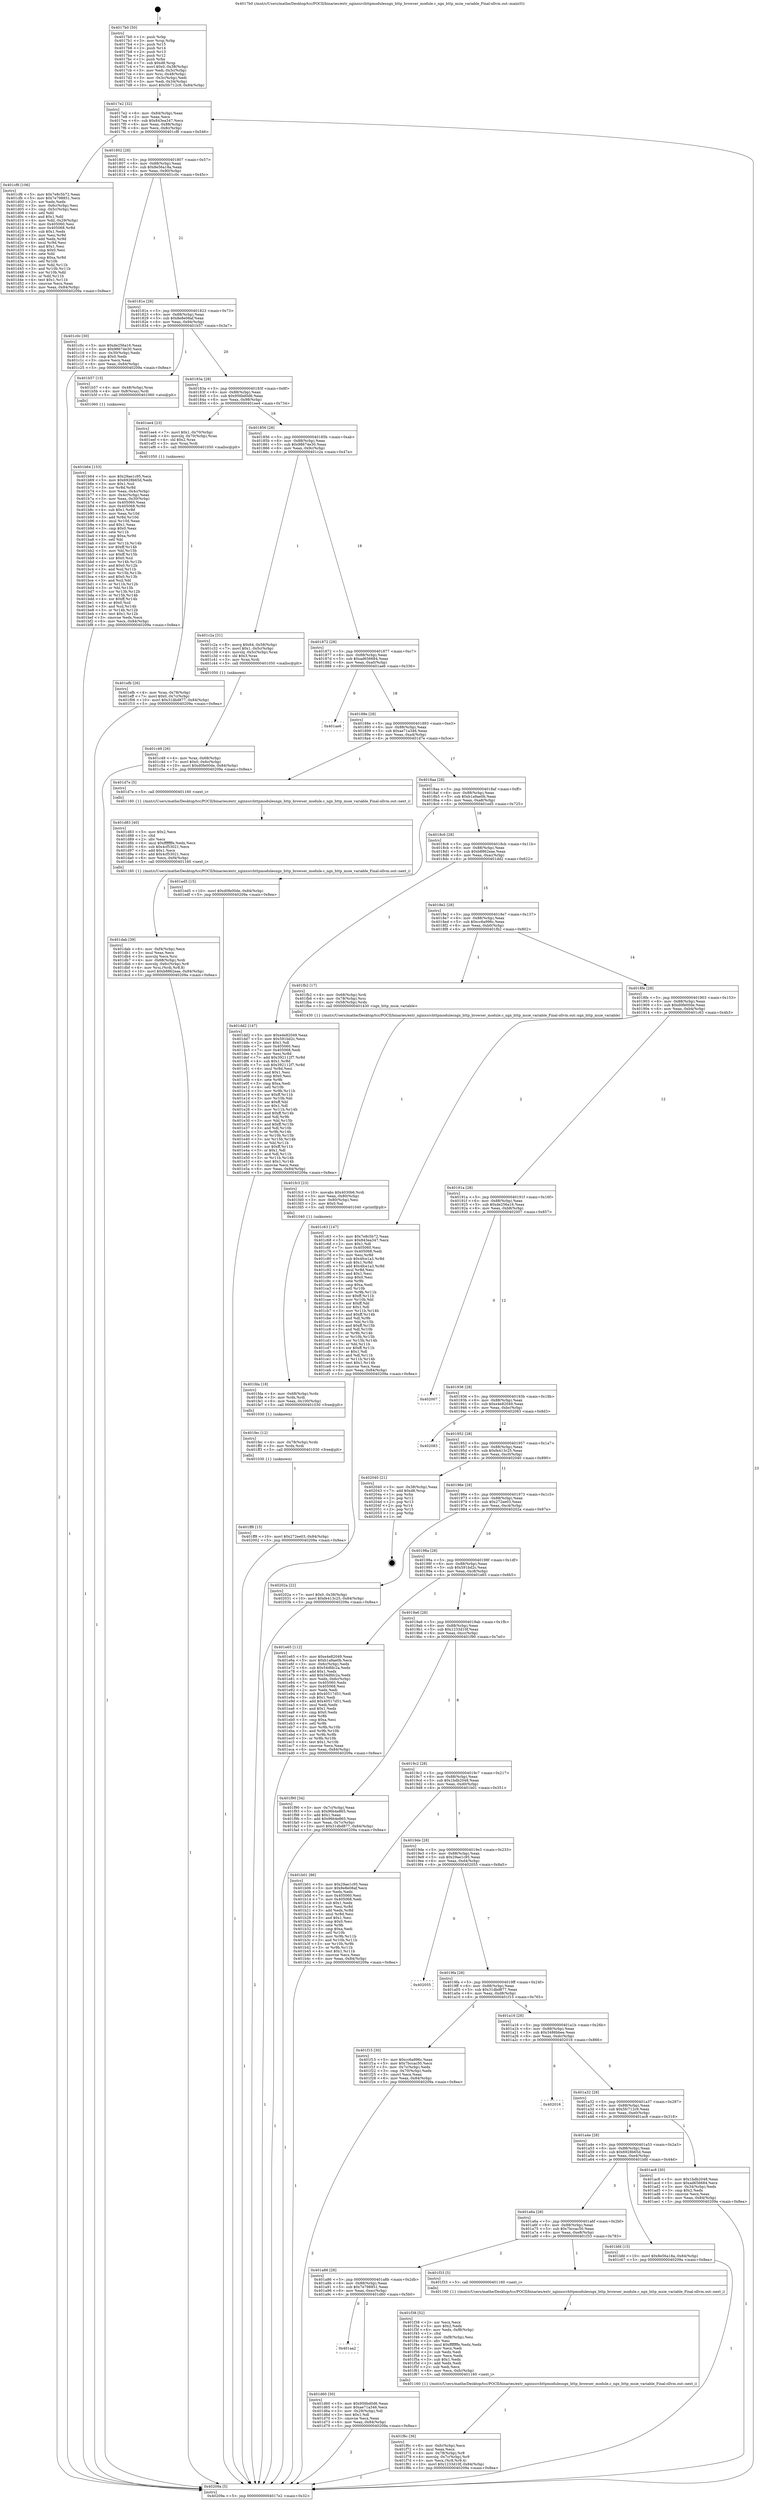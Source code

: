 digraph "0x4017b0" {
  label = "0x4017b0 (/mnt/c/Users/mathe/Desktop/tcc/POCII/binaries/extr_nginxsrchttpmodulesngx_http_browser_module.c_ngx_http_msie_variable_Final-ollvm.out::main(0))"
  labelloc = "t"
  node[shape=record]

  Entry [label="",width=0.3,height=0.3,shape=circle,fillcolor=black,style=filled]
  "0x4017e2" [label="{
     0x4017e2 [32]\l
     | [instrs]\l
     &nbsp;&nbsp;0x4017e2 \<+6\>: mov -0x84(%rbp),%eax\l
     &nbsp;&nbsp;0x4017e8 \<+2\>: mov %eax,%ecx\l
     &nbsp;&nbsp;0x4017ea \<+6\>: sub $0x843ea347,%ecx\l
     &nbsp;&nbsp;0x4017f0 \<+6\>: mov %eax,-0x88(%rbp)\l
     &nbsp;&nbsp;0x4017f6 \<+6\>: mov %ecx,-0x8c(%rbp)\l
     &nbsp;&nbsp;0x4017fc \<+6\>: je 0000000000401cf6 \<main+0x546\>\l
  }"]
  "0x401cf6" [label="{
     0x401cf6 [106]\l
     | [instrs]\l
     &nbsp;&nbsp;0x401cf6 \<+5\>: mov $0x7e8c5b72,%eax\l
     &nbsp;&nbsp;0x401cfb \<+5\>: mov $0x7e798851,%ecx\l
     &nbsp;&nbsp;0x401d00 \<+2\>: xor %edx,%edx\l
     &nbsp;&nbsp;0x401d02 \<+3\>: mov -0x6c(%rbp),%esi\l
     &nbsp;&nbsp;0x401d05 \<+3\>: cmp -0x5c(%rbp),%esi\l
     &nbsp;&nbsp;0x401d08 \<+4\>: setl %dil\l
     &nbsp;&nbsp;0x401d0c \<+4\>: and $0x1,%dil\l
     &nbsp;&nbsp;0x401d10 \<+4\>: mov %dil,-0x29(%rbp)\l
     &nbsp;&nbsp;0x401d14 \<+7\>: mov 0x405060,%esi\l
     &nbsp;&nbsp;0x401d1b \<+8\>: mov 0x405068,%r8d\l
     &nbsp;&nbsp;0x401d23 \<+3\>: sub $0x1,%edx\l
     &nbsp;&nbsp;0x401d26 \<+3\>: mov %esi,%r9d\l
     &nbsp;&nbsp;0x401d29 \<+3\>: add %edx,%r9d\l
     &nbsp;&nbsp;0x401d2c \<+4\>: imul %r9d,%esi\l
     &nbsp;&nbsp;0x401d30 \<+3\>: and $0x1,%esi\l
     &nbsp;&nbsp;0x401d33 \<+3\>: cmp $0x0,%esi\l
     &nbsp;&nbsp;0x401d36 \<+4\>: sete %dil\l
     &nbsp;&nbsp;0x401d3a \<+4\>: cmp $0xa,%r8d\l
     &nbsp;&nbsp;0x401d3e \<+4\>: setl %r10b\l
     &nbsp;&nbsp;0x401d42 \<+3\>: mov %dil,%r11b\l
     &nbsp;&nbsp;0x401d45 \<+3\>: and %r10b,%r11b\l
     &nbsp;&nbsp;0x401d48 \<+3\>: xor %r10b,%dil\l
     &nbsp;&nbsp;0x401d4b \<+3\>: or %dil,%r11b\l
     &nbsp;&nbsp;0x401d4e \<+4\>: test $0x1,%r11b\l
     &nbsp;&nbsp;0x401d52 \<+3\>: cmovne %ecx,%eax\l
     &nbsp;&nbsp;0x401d55 \<+6\>: mov %eax,-0x84(%rbp)\l
     &nbsp;&nbsp;0x401d5b \<+5\>: jmp 000000000040209a \<main+0x8ea\>\l
  }"]
  "0x401802" [label="{
     0x401802 [28]\l
     | [instrs]\l
     &nbsp;&nbsp;0x401802 \<+5\>: jmp 0000000000401807 \<main+0x57\>\l
     &nbsp;&nbsp;0x401807 \<+6\>: mov -0x88(%rbp),%eax\l
     &nbsp;&nbsp;0x40180d \<+5\>: sub $0x8e56a18a,%eax\l
     &nbsp;&nbsp;0x401812 \<+6\>: mov %eax,-0x90(%rbp)\l
     &nbsp;&nbsp;0x401818 \<+6\>: je 0000000000401c0c \<main+0x45c\>\l
  }"]
  Exit [label="",width=0.3,height=0.3,shape=circle,fillcolor=black,style=filled,peripheries=2]
  "0x401c0c" [label="{
     0x401c0c [30]\l
     | [instrs]\l
     &nbsp;&nbsp;0x401c0c \<+5\>: mov $0xde256a16,%eax\l
     &nbsp;&nbsp;0x401c11 \<+5\>: mov $0x98674e30,%ecx\l
     &nbsp;&nbsp;0x401c16 \<+3\>: mov -0x30(%rbp),%edx\l
     &nbsp;&nbsp;0x401c19 \<+3\>: cmp $0x0,%edx\l
     &nbsp;&nbsp;0x401c1c \<+3\>: cmove %ecx,%eax\l
     &nbsp;&nbsp;0x401c1f \<+6\>: mov %eax,-0x84(%rbp)\l
     &nbsp;&nbsp;0x401c25 \<+5\>: jmp 000000000040209a \<main+0x8ea\>\l
  }"]
  "0x40181e" [label="{
     0x40181e [28]\l
     | [instrs]\l
     &nbsp;&nbsp;0x40181e \<+5\>: jmp 0000000000401823 \<main+0x73\>\l
     &nbsp;&nbsp;0x401823 \<+6\>: mov -0x88(%rbp),%eax\l
     &nbsp;&nbsp;0x401829 \<+5\>: sub $0x8e8e08af,%eax\l
     &nbsp;&nbsp;0x40182e \<+6\>: mov %eax,-0x94(%rbp)\l
     &nbsp;&nbsp;0x401834 \<+6\>: je 0000000000401b57 \<main+0x3a7\>\l
  }"]
  "0x401ff8" [label="{
     0x401ff8 [15]\l
     | [instrs]\l
     &nbsp;&nbsp;0x401ff8 \<+10\>: movl $0x272ee03,-0x84(%rbp)\l
     &nbsp;&nbsp;0x402002 \<+5\>: jmp 000000000040209a \<main+0x8ea\>\l
  }"]
  "0x401b57" [label="{
     0x401b57 [13]\l
     | [instrs]\l
     &nbsp;&nbsp;0x401b57 \<+4\>: mov -0x48(%rbp),%rax\l
     &nbsp;&nbsp;0x401b5b \<+4\>: mov 0x8(%rax),%rdi\l
     &nbsp;&nbsp;0x401b5f \<+5\>: call 0000000000401060 \<atoi@plt\>\l
     | [calls]\l
     &nbsp;&nbsp;0x401060 \{1\} (unknown)\l
  }"]
  "0x40183a" [label="{
     0x40183a [28]\l
     | [instrs]\l
     &nbsp;&nbsp;0x40183a \<+5\>: jmp 000000000040183f \<main+0x8f\>\l
     &nbsp;&nbsp;0x40183f \<+6\>: mov -0x88(%rbp),%eax\l
     &nbsp;&nbsp;0x401845 \<+5\>: sub $0x956bd0d6,%eax\l
     &nbsp;&nbsp;0x40184a \<+6\>: mov %eax,-0x98(%rbp)\l
     &nbsp;&nbsp;0x401850 \<+6\>: je 0000000000401ee4 \<main+0x734\>\l
  }"]
  "0x401fec" [label="{
     0x401fec [12]\l
     | [instrs]\l
     &nbsp;&nbsp;0x401fec \<+4\>: mov -0x78(%rbp),%rdx\l
     &nbsp;&nbsp;0x401ff0 \<+3\>: mov %rdx,%rdi\l
     &nbsp;&nbsp;0x401ff3 \<+5\>: call 0000000000401030 \<free@plt\>\l
     | [calls]\l
     &nbsp;&nbsp;0x401030 \{1\} (unknown)\l
  }"]
  "0x401ee4" [label="{
     0x401ee4 [23]\l
     | [instrs]\l
     &nbsp;&nbsp;0x401ee4 \<+7\>: movl $0x1,-0x70(%rbp)\l
     &nbsp;&nbsp;0x401eeb \<+4\>: movslq -0x70(%rbp),%rax\l
     &nbsp;&nbsp;0x401eef \<+4\>: shl $0x2,%rax\l
     &nbsp;&nbsp;0x401ef3 \<+3\>: mov %rax,%rdi\l
     &nbsp;&nbsp;0x401ef6 \<+5\>: call 0000000000401050 \<malloc@plt\>\l
     | [calls]\l
     &nbsp;&nbsp;0x401050 \{1\} (unknown)\l
  }"]
  "0x401856" [label="{
     0x401856 [28]\l
     | [instrs]\l
     &nbsp;&nbsp;0x401856 \<+5\>: jmp 000000000040185b \<main+0xab\>\l
     &nbsp;&nbsp;0x40185b \<+6\>: mov -0x88(%rbp),%eax\l
     &nbsp;&nbsp;0x401861 \<+5\>: sub $0x98674e30,%eax\l
     &nbsp;&nbsp;0x401866 \<+6\>: mov %eax,-0x9c(%rbp)\l
     &nbsp;&nbsp;0x40186c \<+6\>: je 0000000000401c2a \<main+0x47a\>\l
  }"]
  "0x401fda" [label="{
     0x401fda [18]\l
     | [instrs]\l
     &nbsp;&nbsp;0x401fda \<+4\>: mov -0x68(%rbp),%rdx\l
     &nbsp;&nbsp;0x401fde \<+3\>: mov %rdx,%rdi\l
     &nbsp;&nbsp;0x401fe1 \<+6\>: mov %eax,-0x100(%rbp)\l
     &nbsp;&nbsp;0x401fe7 \<+5\>: call 0000000000401030 \<free@plt\>\l
     | [calls]\l
     &nbsp;&nbsp;0x401030 \{1\} (unknown)\l
  }"]
  "0x401c2a" [label="{
     0x401c2a [31]\l
     | [instrs]\l
     &nbsp;&nbsp;0x401c2a \<+8\>: movq $0x64,-0x58(%rbp)\l
     &nbsp;&nbsp;0x401c32 \<+7\>: movl $0x1,-0x5c(%rbp)\l
     &nbsp;&nbsp;0x401c39 \<+4\>: movslq -0x5c(%rbp),%rax\l
     &nbsp;&nbsp;0x401c3d \<+4\>: shl $0x3,%rax\l
     &nbsp;&nbsp;0x401c41 \<+3\>: mov %rax,%rdi\l
     &nbsp;&nbsp;0x401c44 \<+5\>: call 0000000000401050 \<malloc@plt\>\l
     | [calls]\l
     &nbsp;&nbsp;0x401050 \{1\} (unknown)\l
  }"]
  "0x401872" [label="{
     0x401872 [28]\l
     | [instrs]\l
     &nbsp;&nbsp;0x401872 \<+5\>: jmp 0000000000401877 \<main+0xc7\>\l
     &nbsp;&nbsp;0x401877 \<+6\>: mov -0x88(%rbp),%eax\l
     &nbsp;&nbsp;0x40187d \<+5\>: sub $0xad656684,%eax\l
     &nbsp;&nbsp;0x401882 \<+6\>: mov %eax,-0xa0(%rbp)\l
     &nbsp;&nbsp;0x401888 \<+6\>: je 0000000000401ae6 \<main+0x336\>\l
  }"]
  "0x401fc3" [label="{
     0x401fc3 [23]\l
     | [instrs]\l
     &nbsp;&nbsp;0x401fc3 \<+10\>: movabs $0x4030b6,%rdi\l
     &nbsp;&nbsp;0x401fcd \<+3\>: mov %eax,-0x80(%rbp)\l
     &nbsp;&nbsp;0x401fd0 \<+3\>: mov -0x80(%rbp),%esi\l
     &nbsp;&nbsp;0x401fd3 \<+2\>: mov $0x0,%al\l
     &nbsp;&nbsp;0x401fd5 \<+5\>: call 0000000000401040 \<printf@plt\>\l
     | [calls]\l
     &nbsp;&nbsp;0x401040 \{1\} (unknown)\l
  }"]
  "0x401ae6" [label="{
     0x401ae6\l
  }", style=dashed]
  "0x40188e" [label="{
     0x40188e [28]\l
     | [instrs]\l
     &nbsp;&nbsp;0x40188e \<+5\>: jmp 0000000000401893 \<main+0xe3\>\l
     &nbsp;&nbsp;0x401893 \<+6\>: mov -0x88(%rbp),%eax\l
     &nbsp;&nbsp;0x401899 \<+5\>: sub $0xae71a346,%eax\l
     &nbsp;&nbsp;0x40189e \<+6\>: mov %eax,-0xa4(%rbp)\l
     &nbsp;&nbsp;0x4018a4 \<+6\>: je 0000000000401d7e \<main+0x5ce\>\l
  }"]
  "0x401f6c" [label="{
     0x401f6c [36]\l
     | [instrs]\l
     &nbsp;&nbsp;0x401f6c \<+6\>: mov -0xfc(%rbp),%ecx\l
     &nbsp;&nbsp;0x401f72 \<+3\>: imul %eax,%ecx\l
     &nbsp;&nbsp;0x401f75 \<+4\>: mov -0x78(%rbp),%r8\l
     &nbsp;&nbsp;0x401f79 \<+4\>: movslq -0x7c(%rbp),%r9\l
     &nbsp;&nbsp;0x401f7d \<+4\>: mov %ecx,(%r8,%r9,4)\l
     &nbsp;&nbsp;0x401f81 \<+10\>: movl $0x1233d10f,-0x84(%rbp)\l
     &nbsp;&nbsp;0x401f8b \<+5\>: jmp 000000000040209a \<main+0x8ea\>\l
  }"]
  "0x401d7e" [label="{
     0x401d7e [5]\l
     | [instrs]\l
     &nbsp;&nbsp;0x401d7e \<+5\>: call 0000000000401160 \<next_i\>\l
     | [calls]\l
     &nbsp;&nbsp;0x401160 \{1\} (/mnt/c/Users/mathe/Desktop/tcc/POCII/binaries/extr_nginxsrchttpmodulesngx_http_browser_module.c_ngx_http_msie_variable_Final-ollvm.out::next_i)\l
  }"]
  "0x4018aa" [label="{
     0x4018aa [28]\l
     | [instrs]\l
     &nbsp;&nbsp;0x4018aa \<+5\>: jmp 00000000004018af \<main+0xff\>\l
     &nbsp;&nbsp;0x4018af \<+6\>: mov -0x88(%rbp),%eax\l
     &nbsp;&nbsp;0x4018b5 \<+5\>: sub $0xb1a9ae0b,%eax\l
     &nbsp;&nbsp;0x4018ba \<+6\>: mov %eax,-0xa8(%rbp)\l
     &nbsp;&nbsp;0x4018c0 \<+6\>: je 0000000000401ed5 \<main+0x725\>\l
  }"]
  "0x401f38" [label="{
     0x401f38 [52]\l
     | [instrs]\l
     &nbsp;&nbsp;0x401f38 \<+2\>: xor %ecx,%ecx\l
     &nbsp;&nbsp;0x401f3a \<+5\>: mov $0x2,%edx\l
     &nbsp;&nbsp;0x401f3f \<+6\>: mov %edx,-0xf8(%rbp)\l
     &nbsp;&nbsp;0x401f45 \<+1\>: cltd\l
     &nbsp;&nbsp;0x401f46 \<+6\>: mov -0xf8(%rbp),%esi\l
     &nbsp;&nbsp;0x401f4c \<+2\>: idiv %esi\l
     &nbsp;&nbsp;0x401f4e \<+6\>: imul $0xfffffffe,%edx,%edx\l
     &nbsp;&nbsp;0x401f54 \<+2\>: mov %ecx,%edi\l
     &nbsp;&nbsp;0x401f56 \<+2\>: sub %edx,%edi\l
     &nbsp;&nbsp;0x401f58 \<+2\>: mov %ecx,%edx\l
     &nbsp;&nbsp;0x401f5a \<+3\>: sub $0x1,%edx\l
     &nbsp;&nbsp;0x401f5d \<+2\>: add %edx,%edi\l
     &nbsp;&nbsp;0x401f5f \<+2\>: sub %edi,%ecx\l
     &nbsp;&nbsp;0x401f61 \<+6\>: mov %ecx,-0xfc(%rbp)\l
     &nbsp;&nbsp;0x401f67 \<+5\>: call 0000000000401160 \<next_i\>\l
     | [calls]\l
     &nbsp;&nbsp;0x401160 \{1\} (/mnt/c/Users/mathe/Desktop/tcc/POCII/binaries/extr_nginxsrchttpmodulesngx_http_browser_module.c_ngx_http_msie_variable_Final-ollvm.out::next_i)\l
  }"]
  "0x401ed5" [label="{
     0x401ed5 [15]\l
     | [instrs]\l
     &nbsp;&nbsp;0x401ed5 \<+10\>: movl $0xd0fe00de,-0x84(%rbp)\l
     &nbsp;&nbsp;0x401edf \<+5\>: jmp 000000000040209a \<main+0x8ea\>\l
  }"]
  "0x4018c6" [label="{
     0x4018c6 [28]\l
     | [instrs]\l
     &nbsp;&nbsp;0x4018c6 \<+5\>: jmp 00000000004018cb \<main+0x11b\>\l
     &nbsp;&nbsp;0x4018cb \<+6\>: mov -0x88(%rbp),%eax\l
     &nbsp;&nbsp;0x4018d1 \<+5\>: sub $0xb8862eae,%eax\l
     &nbsp;&nbsp;0x4018d6 \<+6\>: mov %eax,-0xac(%rbp)\l
     &nbsp;&nbsp;0x4018dc \<+6\>: je 0000000000401dd2 \<main+0x622\>\l
  }"]
  "0x401efb" [label="{
     0x401efb [26]\l
     | [instrs]\l
     &nbsp;&nbsp;0x401efb \<+4\>: mov %rax,-0x78(%rbp)\l
     &nbsp;&nbsp;0x401eff \<+7\>: movl $0x0,-0x7c(%rbp)\l
     &nbsp;&nbsp;0x401f06 \<+10\>: movl $0x31dbd877,-0x84(%rbp)\l
     &nbsp;&nbsp;0x401f10 \<+5\>: jmp 000000000040209a \<main+0x8ea\>\l
  }"]
  "0x401dd2" [label="{
     0x401dd2 [147]\l
     | [instrs]\l
     &nbsp;&nbsp;0x401dd2 \<+5\>: mov $0xe4e82049,%eax\l
     &nbsp;&nbsp;0x401dd7 \<+5\>: mov $0x591bd2c,%ecx\l
     &nbsp;&nbsp;0x401ddc \<+2\>: mov $0x1,%dl\l
     &nbsp;&nbsp;0x401dde \<+7\>: mov 0x405060,%esi\l
     &nbsp;&nbsp;0x401de5 \<+7\>: mov 0x405068,%edi\l
     &nbsp;&nbsp;0x401dec \<+3\>: mov %esi,%r8d\l
     &nbsp;&nbsp;0x401def \<+7\>: add $0x392112f7,%r8d\l
     &nbsp;&nbsp;0x401df6 \<+4\>: sub $0x1,%r8d\l
     &nbsp;&nbsp;0x401dfa \<+7\>: sub $0x392112f7,%r8d\l
     &nbsp;&nbsp;0x401e01 \<+4\>: imul %r8d,%esi\l
     &nbsp;&nbsp;0x401e05 \<+3\>: and $0x1,%esi\l
     &nbsp;&nbsp;0x401e08 \<+3\>: cmp $0x0,%esi\l
     &nbsp;&nbsp;0x401e0b \<+4\>: sete %r9b\l
     &nbsp;&nbsp;0x401e0f \<+3\>: cmp $0xa,%edi\l
     &nbsp;&nbsp;0x401e12 \<+4\>: setl %r10b\l
     &nbsp;&nbsp;0x401e16 \<+3\>: mov %r9b,%r11b\l
     &nbsp;&nbsp;0x401e19 \<+4\>: xor $0xff,%r11b\l
     &nbsp;&nbsp;0x401e1d \<+3\>: mov %r10b,%bl\l
     &nbsp;&nbsp;0x401e20 \<+3\>: xor $0xff,%bl\l
     &nbsp;&nbsp;0x401e23 \<+3\>: xor $0x1,%dl\l
     &nbsp;&nbsp;0x401e26 \<+3\>: mov %r11b,%r14b\l
     &nbsp;&nbsp;0x401e29 \<+4\>: and $0xff,%r14b\l
     &nbsp;&nbsp;0x401e2d \<+3\>: and %dl,%r9b\l
     &nbsp;&nbsp;0x401e30 \<+3\>: mov %bl,%r15b\l
     &nbsp;&nbsp;0x401e33 \<+4\>: and $0xff,%r15b\l
     &nbsp;&nbsp;0x401e37 \<+3\>: and %dl,%r10b\l
     &nbsp;&nbsp;0x401e3a \<+3\>: or %r9b,%r14b\l
     &nbsp;&nbsp;0x401e3d \<+3\>: or %r10b,%r15b\l
     &nbsp;&nbsp;0x401e40 \<+3\>: xor %r15b,%r14b\l
     &nbsp;&nbsp;0x401e43 \<+3\>: or %bl,%r11b\l
     &nbsp;&nbsp;0x401e46 \<+4\>: xor $0xff,%r11b\l
     &nbsp;&nbsp;0x401e4a \<+3\>: or $0x1,%dl\l
     &nbsp;&nbsp;0x401e4d \<+3\>: and %dl,%r11b\l
     &nbsp;&nbsp;0x401e50 \<+3\>: or %r11b,%r14b\l
     &nbsp;&nbsp;0x401e53 \<+4\>: test $0x1,%r14b\l
     &nbsp;&nbsp;0x401e57 \<+3\>: cmovne %ecx,%eax\l
     &nbsp;&nbsp;0x401e5a \<+6\>: mov %eax,-0x84(%rbp)\l
     &nbsp;&nbsp;0x401e60 \<+5\>: jmp 000000000040209a \<main+0x8ea\>\l
  }"]
  "0x4018e2" [label="{
     0x4018e2 [28]\l
     | [instrs]\l
     &nbsp;&nbsp;0x4018e2 \<+5\>: jmp 00000000004018e7 \<main+0x137\>\l
     &nbsp;&nbsp;0x4018e7 \<+6\>: mov -0x88(%rbp),%eax\l
     &nbsp;&nbsp;0x4018ed \<+5\>: sub $0xcc6a996c,%eax\l
     &nbsp;&nbsp;0x4018f2 \<+6\>: mov %eax,-0xb0(%rbp)\l
     &nbsp;&nbsp;0x4018f8 \<+6\>: je 0000000000401fb2 \<main+0x802\>\l
  }"]
  "0x401dab" [label="{
     0x401dab [39]\l
     | [instrs]\l
     &nbsp;&nbsp;0x401dab \<+6\>: mov -0xf4(%rbp),%ecx\l
     &nbsp;&nbsp;0x401db1 \<+3\>: imul %eax,%ecx\l
     &nbsp;&nbsp;0x401db4 \<+3\>: movslq %ecx,%rsi\l
     &nbsp;&nbsp;0x401db7 \<+4\>: mov -0x68(%rbp),%rdi\l
     &nbsp;&nbsp;0x401dbb \<+4\>: movslq -0x6c(%rbp),%r8\l
     &nbsp;&nbsp;0x401dbf \<+4\>: mov %rsi,(%rdi,%r8,8)\l
     &nbsp;&nbsp;0x401dc3 \<+10\>: movl $0xb8862eae,-0x84(%rbp)\l
     &nbsp;&nbsp;0x401dcd \<+5\>: jmp 000000000040209a \<main+0x8ea\>\l
  }"]
  "0x401fb2" [label="{
     0x401fb2 [17]\l
     | [instrs]\l
     &nbsp;&nbsp;0x401fb2 \<+4\>: mov -0x68(%rbp),%rdi\l
     &nbsp;&nbsp;0x401fb6 \<+4\>: mov -0x78(%rbp),%rsi\l
     &nbsp;&nbsp;0x401fba \<+4\>: mov -0x58(%rbp),%rdx\l
     &nbsp;&nbsp;0x401fbe \<+5\>: call 0000000000401430 \<ngx_http_msie_variable\>\l
     | [calls]\l
     &nbsp;&nbsp;0x401430 \{1\} (/mnt/c/Users/mathe/Desktop/tcc/POCII/binaries/extr_nginxsrchttpmodulesngx_http_browser_module.c_ngx_http_msie_variable_Final-ollvm.out::ngx_http_msie_variable)\l
  }"]
  "0x4018fe" [label="{
     0x4018fe [28]\l
     | [instrs]\l
     &nbsp;&nbsp;0x4018fe \<+5\>: jmp 0000000000401903 \<main+0x153\>\l
     &nbsp;&nbsp;0x401903 \<+6\>: mov -0x88(%rbp),%eax\l
     &nbsp;&nbsp;0x401909 \<+5\>: sub $0xd0fe00de,%eax\l
     &nbsp;&nbsp;0x40190e \<+6\>: mov %eax,-0xb4(%rbp)\l
     &nbsp;&nbsp;0x401914 \<+6\>: je 0000000000401c63 \<main+0x4b3\>\l
  }"]
  "0x401d83" [label="{
     0x401d83 [40]\l
     | [instrs]\l
     &nbsp;&nbsp;0x401d83 \<+5\>: mov $0x2,%ecx\l
     &nbsp;&nbsp;0x401d88 \<+1\>: cltd\l
     &nbsp;&nbsp;0x401d89 \<+2\>: idiv %ecx\l
     &nbsp;&nbsp;0x401d8b \<+6\>: imul $0xfffffffe,%edx,%ecx\l
     &nbsp;&nbsp;0x401d91 \<+6\>: sub $0x4cf53021,%ecx\l
     &nbsp;&nbsp;0x401d97 \<+3\>: add $0x1,%ecx\l
     &nbsp;&nbsp;0x401d9a \<+6\>: add $0x4cf53021,%ecx\l
     &nbsp;&nbsp;0x401da0 \<+6\>: mov %ecx,-0xf4(%rbp)\l
     &nbsp;&nbsp;0x401da6 \<+5\>: call 0000000000401160 \<next_i\>\l
     | [calls]\l
     &nbsp;&nbsp;0x401160 \{1\} (/mnt/c/Users/mathe/Desktop/tcc/POCII/binaries/extr_nginxsrchttpmodulesngx_http_browser_module.c_ngx_http_msie_variable_Final-ollvm.out::next_i)\l
  }"]
  "0x401c63" [label="{
     0x401c63 [147]\l
     | [instrs]\l
     &nbsp;&nbsp;0x401c63 \<+5\>: mov $0x7e8c5b72,%eax\l
     &nbsp;&nbsp;0x401c68 \<+5\>: mov $0x843ea347,%ecx\l
     &nbsp;&nbsp;0x401c6d \<+2\>: mov $0x1,%dl\l
     &nbsp;&nbsp;0x401c6f \<+7\>: mov 0x405060,%esi\l
     &nbsp;&nbsp;0x401c76 \<+7\>: mov 0x405068,%edi\l
     &nbsp;&nbsp;0x401c7d \<+3\>: mov %esi,%r8d\l
     &nbsp;&nbsp;0x401c80 \<+7\>: sub $0x4fce1a3,%r8d\l
     &nbsp;&nbsp;0x401c87 \<+4\>: sub $0x1,%r8d\l
     &nbsp;&nbsp;0x401c8b \<+7\>: add $0x4fce1a3,%r8d\l
     &nbsp;&nbsp;0x401c92 \<+4\>: imul %r8d,%esi\l
     &nbsp;&nbsp;0x401c96 \<+3\>: and $0x1,%esi\l
     &nbsp;&nbsp;0x401c99 \<+3\>: cmp $0x0,%esi\l
     &nbsp;&nbsp;0x401c9c \<+4\>: sete %r9b\l
     &nbsp;&nbsp;0x401ca0 \<+3\>: cmp $0xa,%edi\l
     &nbsp;&nbsp;0x401ca3 \<+4\>: setl %r10b\l
     &nbsp;&nbsp;0x401ca7 \<+3\>: mov %r9b,%r11b\l
     &nbsp;&nbsp;0x401caa \<+4\>: xor $0xff,%r11b\l
     &nbsp;&nbsp;0x401cae \<+3\>: mov %r10b,%bl\l
     &nbsp;&nbsp;0x401cb1 \<+3\>: xor $0xff,%bl\l
     &nbsp;&nbsp;0x401cb4 \<+3\>: xor $0x1,%dl\l
     &nbsp;&nbsp;0x401cb7 \<+3\>: mov %r11b,%r14b\l
     &nbsp;&nbsp;0x401cba \<+4\>: and $0xff,%r14b\l
     &nbsp;&nbsp;0x401cbe \<+3\>: and %dl,%r9b\l
     &nbsp;&nbsp;0x401cc1 \<+3\>: mov %bl,%r15b\l
     &nbsp;&nbsp;0x401cc4 \<+4\>: and $0xff,%r15b\l
     &nbsp;&nbsp;0x401cc8 \<+3\>: and %dl,%r10b\l
     &nbsp;&nbsp;0x401ccb \<+3\>: or %r9b,%r14b\l
     &nbsp;&nbsp;0x401cce \<+3\>: or %r10b,%r15b\l
     &nbsp;&nbsp;0x401cd1 \<+3\>: xor %r15b,%r14b\l
     &nbsp;&nbsp;0x401cd4 \<+3\>: or %bl,%r11b\l
     &nbsp;&nbsp;0x401cd7 \<+4\>: xor $0xff,%r11b\l
     &nbsp;&nbsp;0x401cdb \<+3\>: or $0x1,%dl\l
     &nbsp;&nbsp;0x401cde \<+3\>: and %dl,%r11b\l
     &nbsp;&nbsp;0x401ce1 \<+3\>: or %r11b,%r14b\l
     &nbsp;&nbsp;0x401ce4 \<+4\>: test $0x1,%r14b\l
     &nbsp;&nbsp;0x401ce8 \<+3\>: cmovne %ecx,%eax\l
     &nbsp;&nbsp;0x401ceb \<+6\>: mov %eax,-0x84(%rbp)\l
     &nbsp;&nbsp;0x401cf1 \<+5\>: jmp 000000000040209a \<main+0x8ea\>\l
  }"]
  "0x40191a" [label="{
     0x40191a [28]\l
     | [instrs]\l
     &nbsp;&nbsp;0x40191a \<+5\>: jmp 000000000040191f \<main+0x16f\>\l
     &nbsp;&nbsp;0x40191f \<+6\>: mov -0x88(%rbp),%eax\l
     &nbsp;&nbsp;0x401925 \<+5\>: sub $0xde256a16,%eax\l
     &nbsp;&nbsp;0x40192a \<+6\>: mov %eax,-0xb8(%rbp)\l
     &nbsp;&nbsp;0x401930 \<+6\>: je 0000000000402007 \<main+0x857\>\l
  }"]
  "0x401aa2" [label="{
     0x401aa2\l
  }", style=dashed]
  "0x402007" [label="{
     0x402007\l
  }", style=dashed]
  "0x401936" [label="{
     0x401936 [28]\l
     | [instrs]\l
     &nbsp;&nbsp;0x401936 \<+5\>: jmp 000000000040193b \<main+0x18b\>\l
     &nbsp;&nbsp;0x40193b \<+6\>: mov -0x88(%rbp),%eax\l
     &nbsp;&nbsp;0x401941 \<+5\>: sub $0xe4e82049,%eax\l
     &nbsp;&nbsp;0x401946 \<+6\>: mov %eax,-0xbc(%rbp)\l
     &nbsp;&nbsp;0x40194c \<+6\>: je 0000000000402083 \<main+0x8d3\>\l
  }"]
  "0x401d60" [label="{
     0x401d60 [30]\l
     | [instrs]\l
     &nbsp;&nbsp;0x401d60 \<+5\>: mov $0x956bd0d6,%eax\l
     &nbsp;&nbsp;0x401d65 \<+5\>: mov $0xae71a346,%ecx\l
     &nbsp;&nbsp;0x401d6a \<+3\>: mov -0x29(%rbp),%dl\l
     &nbsp;&nbsp;0x401d6d \<+3\>: test $0x1,%dl\l
     &nbsp;&nbsp;0x401d70 \<+3\>: cmovne %ecx,%eax\l
     &nbsp;&nbsp;0x401d73 \<+6\>: mov %eax,-0x84(%rbp)\l
     &nbsp;&nbsp;0x401d79 \<+5\>: jmp 000000000040209a \<main+0x8ea\>\l
  }"]
  "0x402083" [label="{
     0x402083\l
  }", style=dashed]
  "0x401952" [label="{
     0x401952 [28]\l
     | [instrs]\l
     &nbsp;&nbsp;0x401952 \<+5\>: jmp 0000000000401957 \<main+0x1a7\>\l
     &nbsp;&nbsp;0x401957 \<+6\>: mov -0x88(%rbp),%eax\l
     &nbsp;&nbsp;0x40195d \<+5\>: sub $0xfe413c25,%eax\l
     &nbsp;&nbsp;0x401962 \<+6\>: mov %eax,-0xc0(%rbp)\l
     &nbsp;&nbsp;0x401968 \<+6\>: je 0000000000402040 \<main+0x890\>\l
  }"]
  "0x401a86" [label="{
     0x401a86 [28]\l
     | [instrs]\l
     &nbsp;&nbsp;0x401a86 \<+5\>: jmp 0000000000401a8b \<main+0x2db\>\l
     &nbsp;&nbsp;0x401a8b \<+6\>: mov -0x88(%rbp),%eax\l
     &nbsp;&nbsp;0x401a91 \<+5\>: sub $0x7e798851,%eax\l
     &nbsp;&nbsp;0x401a96 \<+6\>: mov %eax,-0xec(%rbp)\l
     &nbsp;&nbsp;0x401a9c \<+6\>: je 0000000000401d60 \<main+0x5b0\>\l
  }"]
  "0x402040" [label="{
     0x402040 [21]\l
     | [instrs]\l
     &nbsp;&nbsp;0x402040 \<+3\>: mov -0x38(%rbp),%eax\l
     &nbsp;&nbsp;0x402043 \<+7\>: add $0xd8,%rsp\l
     &nbsp;&nbsp;0x40204a \<+1\>: pop %rbx\l
     &nbsp;&nbsp;0x40204b \<+2\>: pop %r12\l
     &nbsp;&nbsp;0x40204d \<+2\>: pop %r13\l
     &nbsp;&nbsp;0x40204f \<+2\>: pop %r14\l
     &nbsp;&nbsp;0x402051 \<+2\>: pop %r15\l
     &nbsp;&nbsp;0x402053 \<+1\>: pop %rbp\l
     &nbsp;&nbsp;0x402054 \<+1\>: ret\l
  }"]
  "0x40196e" [label="{
     0x40196e [28]\l
     | [instrs]\l
     &nbsp;&nbsp;0x40196e \<+5\>: jmp 0000000000401973 \<main+0x1c3\>\l
     &nbsp;&nbsp;0x401973 \<+6\>: mov -0x88(%rbp),%eax\l
     &nbsp;&nbsp;0x401979 \<+5\>: sub $0x272ee03,%eax\l
     &nbsp;&nbsp;0x40197e \<+6\>: mov %eax,-0xc4(%rbp)\l
     &nbsp;&nbsp;0x401984 \<+6\>: je 000000000040202a \<main+0x87a\>\l
  }"]
  "0x401f33" [label="{
     0x401f33 [5]\l
     | [instrs]\l
     &nbsp;&nbsp;0x401f33 \<+5\>: call 0000000000401160 \<next_i\>\l
     | [calls]\l
     &nbsp;&nbsp;0x401160 \{1\} (/mnt/c/Users/mathe/Desktop/tcc/POCII/binaries/extr_nginxsrchttpmodulesngx_http_browser_module.c_ngx_http_msie_variable_Final-ollvm.out::next_i)\l
  }"]
  "0x40202a" [label="{
     0x40202a [22]\l
     | [instrs]\l
     &nbsp;&nbsp;0x40202a \<+7\>: movl $0x0,-0x38(%rbp)\l
     &nbsp;&nbsp;0x402031 \<+10\>: movl $0xfe413c25,-0x84(%rbp)\l
     &nbsp;&nbsp;0x40203b \<+5\>: jmp 000000000040209a \<main+0x8ea\>\l
  }"]
  "0x40198a" [label="{
     0x40198a [28]\l
     | [instrs]\l
     &nbsp;&nbsp;0x40198a \<+5\>: jmp 000000000040198f \<main+0x1df\>\l
     &nbsp;&nbsp;0x40198f \<+6\>: mov -0x88(%rbp),%eax\l
     &nbsp;&nbsp;0x401995 \<+5\>: sub $0x591bd2c,%eax\l
     &nbsp;&nbsp;0x40199a \<+6\>: mov %eax,-0xc8(%rbp)\l
     &nbsp;&nbsp;0x4019a0 \<+6\>: je 0000000000401e65 \<main+0x6b5\>\l
  }"]
  "0x401c49" [label="{
     0x401c49 [26]\l
     | [instrs]\l
     &nbsp;&nbsp;0x401c49 \<+4\>: mov %rax,-0x68(%rbp)\l
     &nbsp;&nbsp;0x401c4d \<+7\>: movl $0x0,-0x6c(%rbp)\l
     &nbsp;&nbsp;0x401c54 \<+10\>: movl $0xd0fe00de,-0x84(%rbp)\l
     &nbsp;&nbsp;0x401c5e \<+5\>: jmp 000000000040209a \<main+0x8ea\>\l
  }"]
  "0x401e65" [label="{
     0x401e65 [112]\l
     | [instrs]\l
     &nbsp;&nbsp;0x401e65 \<+5\>: mov $0xe4e82049,%eax\l
     &nbsp;&nbsp;0x401e6a \<+5\>: mov $0xb1a9ae0b,%ecx\l
     &nbsp;&nbsp;0x401e6f \<+3\>: mov -0x6c(%rbp),%edx\l
     &nbsp;&nbsp;0x401e72 \<+6\>: sub $0x54dfdc2a,%edx\l
     &nbsp;&nbsp;0x401e78 \<+3\>: add $0x1,%edx\l
     &nbsp;&nbsp;0x401e7b \<+6\>: add $0x54dfdc2a,%edx\l
     &nbsp;&nbsp;0x401e81 \<+3\>: mov %edx,-0x6c(%rbp)\l
     &nbsp;&nbsp;0x401e84 \<+7\>: mov 0x405060,%edx\l
     &nbsp;&nbsp;0x401e8b \<+7\>: mov 0x405068,%esi\l
     &nbsp;&nbsp;0x401e92 \<+2\>: mov %edx,%edi\l
     &nbsp;&nbsp;0x401e94 \<+6\>: sub $0x40517d51,%edi\l
     &nbsp;&nbsp;0x401e9a \<+3\>: sub $0x1,%edi\l
     &nbsp;&nbsp;0x401e9d \<+6\>: add $0x40517d51,%edi\l
     &nbsp;&nbsp;0x401ea3 \<+3\>: imul %edi,%edx\l
     &nbsp;&nbsp;0x401ea6 \<+3\>: and $0x1,%edx\l
     &nbsp;&nbsp;0x401ea9 \<+3\>: cmp $0x0,%edx\l
     &nbsp;&nbsp;0x401eac \<+4\>: sete %r8b\l
     &nbsp;&nbsp;0x401eb0 \<+3\>: cmp $0xa,%esi\l
     &nbsp;&nbsp;0x401eb3 \<+4\>: setl %r9b\l
     &nbsp;&nbsp;0x401eb7 \<+3\>: mov %r8b,%r10b\l
     &nbsp;&nbsp;0x401eba \<+3\>: and %r9b,%r10b\l
     &nbsp;&nbsp;0x401ebd \<+3\>: xor %r9b,%r8b\l
     &nbsp;&nbsp;0x401ec0 \<+3\>: or %r8b,%r10b\l
     &nbsp;&nbsp;0x401ec3 \<+4\>: test $0x1,%r10b\l
     &nbsp;&nbsp;0x401ec7 \<+3\>: cmovne %ecx,%eax\l
     &nbsp;&nbsp;0x401eca \<+6\>: mov %eax,-0x84(%rbp)\l
     &nbsp;&nbsp;0x401ed0 \<+5\>: jmp 000000000040209a \<main+0x8ea\>\l
  }"]
  "0x4019a6" [label="{
     0x4019a6 [28]\l
     | [instrs]\l
     &nbsp;&nbsp;0x4019a6 \<+5\>: jmp 00000000004019ab \<main+0x1fb\>\l
     &nbsp;&nbsp;0x4019ab \<+6\>: mov -0x88(%rbp),%eax\l
     &nbsp;&nbsp;0x4019b1 \<+5\>: sub $0x1233d10f,%eax\l
     &nbsp;&nbsp;0x4019b6 \<+6\>: mov %eax,-0xcc(%rbp)\l
     &nbsp;&nbsp;0x4019bc \<+6\>: je 0000000000401f90 \<main+0x7e0\>\l
  }"]
  "0x401a6a" [label="{
     0x401a6a [28]\l
     | [instrs]\l
     &nbsp;&nbsp;0x401a6a \<+5\>: jmp 0000000000401a6f \<main+0x2bf\>\l
     &nbsp;&nbsp;0x401a6f \<+6\>: mov -0x88(%rbp),%eax\l
     &nbsp;&nbsp;0x401a75 \<+5\>: sub $0x7bccac50,%eax\l
     &nbsp;&nbsp;0x401a7a \<+6\>: mov %eax,-0xe8(%rbp)\l
     &nbsp;&nbsp;0x401a80 \<+6\>: je 0000000000401f33 \<main+0x783\>\l
  }"]
  "0x401f90" [label="{
     0x401f90 [34]\l
     | [instrs]\l
     &nbsp;&nbsp;0x401f90 \<+3\>: mov -0x7c(%rbp),%eax\l
     &nbsp;&nbsp;0x401f93 \<+5\>: sub $0x96b4e865,%eax\l
     &nbsp;&nbsp;0x401f98 \<+3\>: add $0x1,%eax\l
     &nbsp;&nbsp;0x401f9b \<+5\>: add $0x96b4e865,%eax\l
     &nbsp;&nbsp;0x401fa0 \<+3\>: mov %eax,-0x7c(%rbp)\l
     &nbsp;&nbsp;0x401fa3 \<+10\>: movl $0x31dbd877,-0x84(%rbp)\l
     &nbsp;&nbsp;0x401fad \<+5\>: jmp 000000000040209a \<main+0x8ea\>\l
  }"]
  "0x4019c2" [label="{
     0x4019c2 [28]\l
     | [instrs]\l
     &nbsp;&nbsp;0x4019c2 \<+5\>: jmp 00000000004019c7 \<main+0x217\>\l
     &nbsp;&nbsp;0x4019c7 \<+6\>: mov -0x88(%rbp),%eax\l
     &nbsp;&nbsp;0x4019cd \<+5\>: sub $0x1bdb2048,%eax\l
     &nbsp;&nbsp;0x4019d2 \<+6\>: mov %eax,-0xd0(%rbp)\l
     &nbsp;&nbsp;0x4019d8 \<+6\>: je 0000000000401b01 \<main+0x351\>\l
  }"]
  "0x401bfd" [label="{
     0x401bfd [15]\l
     | [instrs]\l
     &nbsp;&nbsp;0x401bfd \<+10\>: movl $0x8e56a18a,-0x84(%rbp)\l
     &nbsp;&nbsp;0x401c07 \<+5\>: jmp 000000000040209a \<main+0x8ea\>\l
  }"]
  "0x401b01" [label="{
     0x401b01 [86]\l
     | [instrs]\l
     &nbsp;&nbsp;0x401b01 \<+5\>: mov $0x29ae1c95,%eax\l
     &nbsp;&nbsp;0x401b06 \<+5\>: mov $0x8e8e08af,%ecx\l
     &nbsp;&nbsp;0x401b0b \<+2\>: xor %edx,%edx\l
     &nbsp;&nbsp;0x401b0d \<+7\>: mov 0x405060,%esi\l
     &nbsp;&nbsp;0x401b14 \<+7\>: mov 0x405068,%edi\l
     &nbsp;&nbsp;0x401b1b \<+3\>: sub $0x1,%edx\l
     &nbsp;&nbsp;0x401b1e \<+3\>: mov %esi,%r8d\l
     &nbsp;&nbsp;0x401b21 \<+3\>: add %edx,%r8d\l
     &nbsp;&nbsp;0x401b24 \<+4\>: imul %r8d,%esi\l
     &nbsp;&nbsp;0x401b28 \<+3\>: and $0x1,%esi\l
     &nbsp;&nbsp;0x401b2b \<+3\>: cmp $0x0,%esi\l
     &nbsp;&nbsp;0x401b2e \<+4\>: sete %r9b\l
     &nbsp;&nbsp;0x401b32 \<+3\>: cmp $0xa,%edi\l
     &nbsp;&nbsp;0x401b35 \<+4\>: setl %r10b\l
     &nbsp;&nbsp;0x401b39 \<+3\>: mov %r9b,%r11b\l
     &nbsp;&nbsp;0x401b3c \<+3\>: and %r10b,%r11b\l
     &nbsp;&nbsp;0x401b3f \<+3\>: xor %r10b,%r9b\l
     &nbsp;&nbsp;0x401b42 \<+3\>: or %r9b,%r11b\l
     &nbsp;&nbsp;0x401b45 \<+4\>: test $0x1,%r11b\l
     &nbsp;&nbsp;0x401b49 \<+3\>: cmovne %ecx,%eax\l
     &nbsp;&nbsp;0x401b4c \<+6\>: mov %eax,-0x84(%rbp)\l
     &nbsp;&nbsp;0x401b52 \<+5\>: jmp 000000000040209a \<main+0x8ea\>\l
  }"]
  "0x4019de" [label="{
     0x4019de [28]\l
     | [instrs]\l
     &nbsp;&nbsp;0x4019de \<+5\>: jmp 00000000004019e3 \<main+0x233\>\l
     &nbsp;&nbsp;0x4019e3 \<+6\>: mov -0x88(%rbp),%eax\l
     &nbsp;&nbsp;0x4019e9 \<+5\>: sub $0x29ae1c95,%eax\l
     &nbsp;&nbsp;0x4019ee \<+6\>: mov %eax,-0xd4(%rbp)\l
     &nbsp;&nbsp;0x4019f4 \<+6\>: je 0000000000402055 \<main+0x8a5\>\l
  }"]
  "0x401b64" [label="{
     0x401b64 [153]\l
     | [instrs]\l
     &nbsp;&nbsp;0x401b64 \<+5\>: mov $0x29ae1c95,%ecx\l
     &nbsp;&nbsp;0x401b69 \<+5\>: mov $0x6928b65d,%edx\l
     &nbsp;&nbsp;0x401b6e \<+3\>: mov $0x1,%sil\l
     &nbsp;&nbsp;0x401b71 \<+3\>: xor %r8d,%r8d\l
     &nbsp;&nbsp;0x401b74 \<+3\>: mov %eax,-0x4c(%rbp)\l
     &nbsp;&nbsp;0x401b77 \<+3\>: mov -0x4c(%rbp),%eax\l
     &nbsp;&nbsp;0x401b7a \<+3\>: mov %eax,-0x30(%rbp)\l
     &nbsp;&nbsp;0x401b7d \<+7\>: mov 0x405060,%eax\l
     &nbsp;&nbsp;0x401b84 \<+8\>: mov 0x405068,%r9d\l
     &nbsp;&nbsp;0x401b8c \<+4\>: sub $0x1,%r8d\l
     &nbsp;&nbsp;0x401b90 \<+3\>: mov %eax,%r10d\l
     &nbsp;&nbsp;0x401b93 \<+3\>: add %r8d,%r10d\l
     &nbsp;&nbsp;0x401b96 \<+4\>: imul %r10d,%eax\l
     &nbsp;&nbsp;0x401b9a \<+3\>: and $0x1,%eax\l
     &nbsp;&nbsp;0x401b9d \<+3\>: cmp $0x0,%eax\l
     &nbsp;&nbsp;0x401ba0 \<+4\>: sete %r11b\l
     &nbsp;&nbsp;0x401ba4 \<+4\>: cmp $0xa,%r9d\l
     &nbsp;&nbsp;0x401ba8 \<+3\>: setl %bl\l
     &nbsp;&nbsp;0x401bab \<+3\>: mov %r11b,%r14b\l
     &nbsp;&nbsp;0x401bae \<+4\>: xor $0xff,%r14b\l
     &nbsp;&nbsp;0x401bb2 \<+3\>: mov %bl,%r15b\l
     &nbsp;&nbsp;0x401bb5 \<+4\>: xor $0xff,%r15b\l
     &nbsp;&nbsp;0x401bb9 \<+4\>: xor $0x0,%sil\l
     &nbsp;&nbsp;0x401bbd \<+3\>: mov %r14b,%r12b\l
     &nbsp;&nbsp;0x401bc0 \<+4\>: and $0x0,%r12b\l
     &nbsp;&nbsp;0x401bc4 \<+3\>: and %sil,%r11b\l
     &nbsp;&nbsp;0x401bc7 \<+3\>: mov %r15b,%r13b\l
     &nbsp;&nbsp;0x401bca \<+4\>: and $0x0,%r13b\l
     &nbsp;&nbsp;0x401bce \<+3\>: and %sil,%bl\l
     &nbsp;&nbsp;0x401bd1 \<+3\>: or %r11b,%r12b\l
     &nbsp;&nbsp;0x401bd4 \<+3\>: or %bl,%r13b\l
     &nbsp;&nbsp;0x401bd7 \<+3\>: xor %r13b,%r12b\l
     &nbsp;&nbsp;0x401bda \<+3\>: or %r15b,%r14b\l
     &nbsp;&nbsp;0x401bdd \<+4\>: xor $0xff,%r14b\l
     &nbsp;&nbsp;0x401be1 \<+4\>: or $0x0,%sil\l
     &nbsp;&nbsp;0x401be5 \<+3\>: and %sil,%r14b\l
     &nbsp;&nbsp;0x401be8 \<+3\>: or %r14b,%r12b\l
     &nbsp;&nbsp;0x401beb \<+4\>: test $0x1,%r12b\l
     &nbsp;&nbsp;0x401bef \<+3\>: cmovne %edx,%ecx\l
     &nbsp;&nbsp;0x401bf2 \<+6\>: mov %ecx,-0x84(%rbp)\l
     &nbsp;&nbsp;0x401bf8 \<+5\>: jmp 000000000040209a \<main+0x8ea\>\l
  }"]
  "0x402055" [label="{
     0x402055\l
  }", style=dashed]
  "0x4019fa" [label="{
     0x4019fa [28]\l
     | [instrs]\l
     &nbsp;&nbsp;0x4019fa \<+5\>: jmp 00000000004019ff \<main+0x24f\>\l
     &nbsp;&nbsp;0x4019ff \<+6\>: mov -0x88(%rbp),%eax\l
     &nbsp;&nbsp;0x401a05 \<+5\>: sub $0x31dbd877,%eax\l
     &nbsp;&nbsp;0x401a0a \<+6\>: mov %eax,-0xd8(%rbp)\l
     &nbsp;&nbsp;0x401a10 \<+6\>: je 0000000000401f15 \<main+0x765\>\l
  }"]
  "0x4017b0" [label="{
     0x4017b0 [50]\l
     | [instrs]\l
     &nbsp;&nbsp;0x4017b0 \<+1\>: push %rbp\l
     &nbsp;&nbsp;0x4017b1 \<+3\>: mov %rsp,%rbp\l
     &nbsp;&nbsp;0x4017b4 \<+2\>: push %r15\l
     &nbsp;&nbsp;0x4017b6 \<+2\>: push %r14\l
     &nbsp;&nbsp;0x4017b8 \<+2\>: push %r13\l
     &nbsp;&nbsp;0x4017ba \<+2\>: push %r12\l
     &nbsp;&nbsp;0x4017bc \<+1\>: push %rbx\l
     &nbsp;&nbsp;0x4017bd \<+7\>: sub $0xd8,%rsp\l
     &nbsp;&nbsp;0x4017c4 \<+7\>: movl $0x0,-0x38(%rbp)\l
     &nbsp;&nbsp;0x4017cb \<+3\>: mov %edi,-0x3c(%rbp)\l
     &nbsp;&nbsp;0x4017ce \<+4\>: mov %rsi,-0x48(%rbp)\l
     &nbsp;&nbsp;0x4017d2 \<+3\>: mov -0x3c(%rbp),%edi\l
     &nbsp;&nbsp;0x4017d5 \<+3\>: mov %edi,-0x34(%rbp)\l
     &nbsp;&nbsp;0x4017d8 \<+10\>: movl $0x5fc712c9,-0x84(%rbp)\l
  }"]
  "0x401f15" [label="{
     0x401f15 [30]\l
     | [instrs]\l
     &nbsp;&nbsp;0x401f15 \<+5\>: mov $0xcc6a996c,%eax\l
     &nbsp;&nbsp;0x401f1a \<+5\>: mov $0x7bccac50,%ecx\l
     &nbsp;&nbsp;0x401f1f \<+3\>: mov -0x7c(%rbp),%edx\l
     &nbsp;&nbsp;0x401f22 \<+3\>: cmp -0x70(%rbp),%edx\l
     &nbsp;&nbsp;0x401f25 \<+3\>: cmovl %ecx,%eax\l
     &nbsp;&nbsp;0x401f28 \<+6\>: mov %eax,-0x84(%rbp)\l
     &nbsp;&nbsp;0x401f2e \<+5\>: jmp 000000000040209a \<main+0x8ea\>\l
  }"]
  "0x401a16" [label="{
     0x401a16 [28]\l
     | [instrs]\l
     &nbsp;&nbsp;0x401a16 \<+5\>: jmp 0000000000401a1b \<main+0x26b\>\l
     &nbsp;&nbsp;0x401a1b \<+6\>: mov -0x88(%rbp),%eax\l
     &nbsp;&nbsp;0x401a21 \<+5\>: sub $0x3486bbee,%eax\l
     &nbsp;&nbsp;0x401a26 \<+6\>: mov %eax,-0xdc(%rbp)\l
     &nbsp;&nbsp;0x401a2c \<+6\>: je 0000000000402016 \<main+0x866\>\l
  }"]
  "0x40209a" [label="{
     0x40209a [5]\l
     | [instrs]\l
     &nbsp;&nbsp;0x40209a \<+5\>: jmp 00000000004017e2 \<main+0x32\>\l
  }"]
  "0x402016" [label="{
     0x402016\l
  }", style=dashed]
  "0x401a32" [label="{
     0x401a32 [28]\l
     | [instrs]\l
     &nbsp;&nbsp;0x401a32 \<+5\>: jmp 0000000000401a37 \<main+0x287\>\l
     &nbsp;&nbsp;0x401a37 \<+6\>: mov -0x88(%rbp),%eax\l
     &nbsp;&nbsp;0x401a3d \<+5\>: sub $0x5fc712c9,%eax\l
     &nbsp;&nbsp;0x401a42 \<+6\>: mov %eax,-0xe0(%rbp)\l
     &nbsp;&nbsp;0x401a48 \<+6\>: je 0000000000401ac8 \<main+0x318\>\l
  }"]
  "0x401a4e" [label="{
     0x401a4e [28]\l
     | [instrs]\l
     &nbsp;&nbsp;0x401a4e \<+5\>: jmp 0000000000401a53 \<main+0x2a3\>\l
     &nbsp;&nbsp;0x401a53 \<+6\>: mov -0x88(%rbp),%eax\l
     &nbsp;&nbsp;0x401a59 \<+5\>: sub $0x6928b65d,%eax\l
     &nbsp;&nbsp;0x401a5e \<+6\>: mov %eax,-0xe4(%rbp)\l
     &nbsp;&nbsp;0x401a64 \<+6\>: je 0000000000401bfd \<main+0x44d\>\l
  }"]
  "0x401ac8" [label="{
     0x401ac8 [30]\l
     | [instrs]\l
     &nbsp;&nbsp;0x401ac8 \<+5\>: mov $0x1bdb2048,%eax\l
     &nbsp;&nbsp;0x401acd \<+5\>: mov $0xad656684,%ecx\l
     &nbsp;&nbsp;0x401ad2 \<+3\>: mov -0x34(%rbp),%edx\l
     &nbsp;&nbsp;0x401ad5 \<+3\>: cmp $0x2,%edx\l
     &nbsp;&nbsp;0x401ad8 \<+3\>: cmovne %ecx,%eax\l
     &nbsp;&nbsp;0x401adb \<+6\>: mov %eax,-0x84(%rbp)\l
     &nbsp;&nbsp;0x401ae1 \<+5\>: jmp 000000000040209a \<main+0x8ea\>\l
  }"]
  Entry -> "0x4017b0" [label=" 1"]
  "0x4017e2" -> "0x401cf6" [label=" 2"]
  "0x4017e2" -> "0x401802" [label=" 22"]
  "0x402040" -> Exit [label=" 1"]
  "0x401802" -> "0x401c0c" [label=" 1"]
  "0x401802" -> "0x40181e" [label=" 21"]
  "0x40202a" -> "0x40209a" [label=" 1"]
  "0x40181e" -> "0x401b57" [label=" 1"]
  "0x40181e" -> "0x40183a" [label=" 20"]
  "0x401ff8" -> "0x40209a" [label=" 1"]
  "0x40183a" -> "0x401ee4" [label=" 1"]
  "0x40183a" -> "0x401856" [label=" 19"]
  "0x401fec" -> "0x401ff8" [label=" 1"]
  "0x401856" -> "0x401c2a" [label=" 1"]
  "0x401856" -> "0x401872" [label=" 18"]
  "0x401fda" -> "0x401fec" [label=" 1"]
  "0x401872" -> "0x401ae6" [label=" 0"]
  "0x401872" -> "0x40188e" [label=" 18"]
  "0x401fc3" -> "0x401fda" [label=" 1"]
  "0x40188e" -> "0x401d7e" [label=" 1"]
  "0x40188e" -> "0x4018aa" [label=" 17"]
  "0x401fb2" -> "0x401fc3" [label=" 1"]
  "0x4018aa" -> "0x401ed5" [label=" 1"]
  "0x4018aa" -> "0x4018c6" [label=" 16"]
  "0x401f90" -> "0x40209a" [label=" 1"]
  "0x4018c6" -> "0x401dd2" [label=" 1"]
  "0x4018c6" -> "0x4018e2" [label=" 15"]
  "0x401f6c" -> "0x40209a" [label=" 1"]
  "0x4018e2" -> "0x401fb2" [label=" 1"]
  "0x4018e2" -> "0x4018fe" [label=" 14"]
  "0x401f38" -> "0x401f6c" [label=" 1"]
  "0x4018fe" -> "0x401c63" [label=" 2"]
  "0x4018fe" -> "0x40191a" [label=" 12"]
  "0x401f33" -> "0x401f38" [label=" 1"]
  "0x40191a" -> "0x402007" [label=" 0"]
  "0x40191a" -> "0x401936" [label=" 12"]
  "0x401f15" -> "0x40209a" [label=" 2"]
  "0x401936" -> "0x402083" [label=" 0"]
  "0x401936" -> "0x401952" [label=" 12"]
  "0x401efb" -> "0x40209a" [label=" 1"]
  "0x401952" -> "0x402040" [label=" 1"]
  "0x401952" -> "0x40196e" [label=" 11"]
  "0x401ed5" -> "0x40209a" [label=" 1"]
  "0x40196e" -> "0x40202a" [label=" 1"]
  "0x40196e" -> "0x40198a" [label=" 10"]
  "0x401e65" -> "0x40209a" [label=" 1"]
  "0x40198a" -> "0x401e65" [label=" 1"]
  "0x40198a" -> "0x4019a6" [label=" 9"]
  "0x401dab" -> "0x40209a" [label=" 1"]
  "0x4019a6" -> "0x401f90" [label=" 1"]
  "0x4019a6" -> "0x4019c2" [label=" 8"]
  "0x401d83" -> "0x401dab" [label=" 1"]
  "0x4019c2" -> "0x401b01" [label=" 1"]
  "0x4019c2" -> "0x4019de" [label=" 7"]
  "0x401d7e" -> "0x401d83" [label=" 1"]
  "0x4019de" -> "0x402055" [label=" 0"]
  "0x4019de" -> "0x4019fa" [label=" 7"]
  "0x401a86" -> "0x401aa2" [label=" 0"]
  "0x4019fa" -> "0x401f15" [label=" 2"]
  "0x4019fa" -> "0x401a16" [label=" 5"]
  "0x401a86" -> "0x401d60" [label=" 2"]
  "0x401a16" -> "0x402016" [label=" 0"]
  "0x401a16" -> "0x401a32" [label=" 5"]
  "0x401ee4" -> "0x401efb" [label=" 1"]
  "0x401a32" -> "0x401ac8" [label=" 1"]
  "0x401a32" -> "0x401a4e" [label=" 4"]
  "0x401ac8" -> "0x40209a" [label=" 1"]
  "0x4017b0" -> "0x4017e2" [label=" 1"]
  "0x40209a" -> "0x4017e2" [label=" 23"]
  "0x401b01" -> "0x40209a" [label=" 1"]
  "0x401b57" -> "0x401b64" [label=" 1"]
  "0x401b64" -> "0x40209a" [label=" 1"]
  "0x401d60" -> "0x40209a" [label=" 2"]
  "0x401a4e" -> "0x401bfd" [label=" 1"]
  "0x401a4e" -> "0x401a6a" [label=" 3"]
  "0x401bfd" -> "0x40209a" [label=" 1"]
  "0x401c0c" -> "0x40209a" [label=" 1"]
  "0x401c2a" -> "0x401c49" [label=" 1"]
  "0x401c49" -> "0x40209a" [label=" 1"]
  "0x401c63" -> "0x40209a" [label=" 2"]
  "0x401cf6" -> "0x40209a" [label=" 2"]
  "0x401dd2" -> "0x40209a" [label=" 1"]
  "0x401a6a" -> "0x401f33" [label=" 1"]
  "0x401a6a" -> "0x401a86" [label=" 2"]
}
